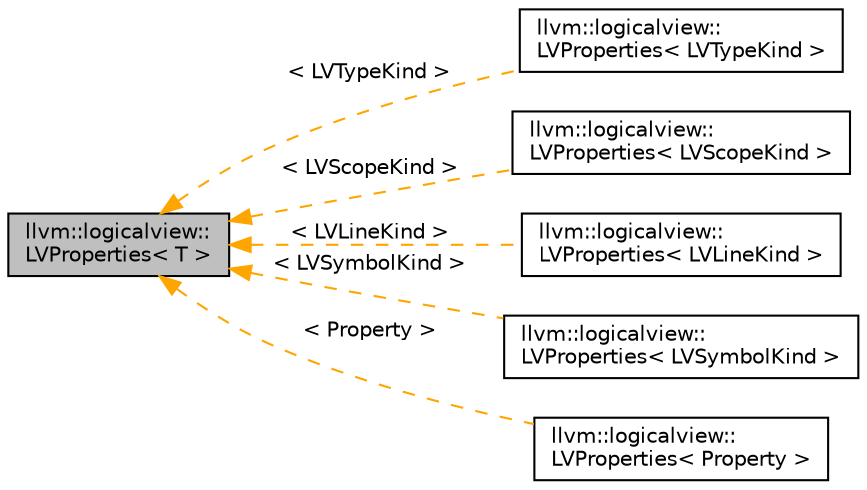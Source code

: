 digraph "llvm::logicalview::LVProperties&lt; T &gt;"
{
 // LATEX_PDF_SIZE
  bgcolor="transparent";
  edge [fontname="Helvetica",fontsize="10",labelfontname="Helvetica",labelfontsize="10"];
  node [fontname="Helvetica",fontsize="10",shape=record];
  rankdir="LR";
  Node1 [label="llvm::logicalview::\lLVProperties\< T \>",height=0.2,width=0.4,color="black", fillcolor="grey75", style="filled", fontcolor="black",tooltip=" "];
  Node1 -> Node2 [dir="back",color="orange",fontsize="10",style="dashed",label=" \< LVTypeKind \>" ,fontname="Helvetica"];
  Node2 [label="llvm::logicalview::\lLVProperties\< LVTypeKind \>",height=0.2,width=0.4,color="black",URL="$classllvm_1_1logicalview_1_1LVProperties.html",tooltip=" "];
  Node1 -> Node3 [dir="back",color="orange",fontsize="10",style="dashed",label=" \< LVScopeKind \>" ,fontname="Helvetica"];
  Node3 [label="llvm::logicalview::\lLVProperties\< LVScopeKind \>",height=0.2,width=0.4,color="black",URL="$classllvm_1_1logicalview_1_1LVProperties.html",tooltip=" "];
  Node1 -> Node4 [dir="back",color="orange",fontsize="10",style="dashed",label=" \< LVLineKind \>" ,fontname="Helvetica"];
  Node4 [label="llvm::logicalview::\lLVProperties\< LVLineKind \>",height=0.2,width=0.4,color="black",URL="$classllvm_1_1logicalview_1_1LVProperties.html",tooltip=" "];
  Node1 -> Node5 [dir="back",color="orange",fontsize="10",style="dashed",label=" \< LVSymbolKind \>" ,fontname="Helvetica"];
  Node5 [label="llvm::logicalview::\lLVProperties\< LVSymbolKind \>",height=0.2,width=0.4,color="black",URL="$classllvm_1_1logicalview_1_1LVProperties.html",tooltip=" "];
  Node1 -> Node6 [dir="back",color="orange",fontsize="10",style="dashed",label=" \< Property \>" ,fontname="Helvetica"];
  Node6 [label="llvm::logicalview::\lLVProperties\< Property \>",height=0.2,width=0.4,color="black",URL="$classllvm_1_1logicalview_1_1LVProperties.html",tooltip=" "];
}
